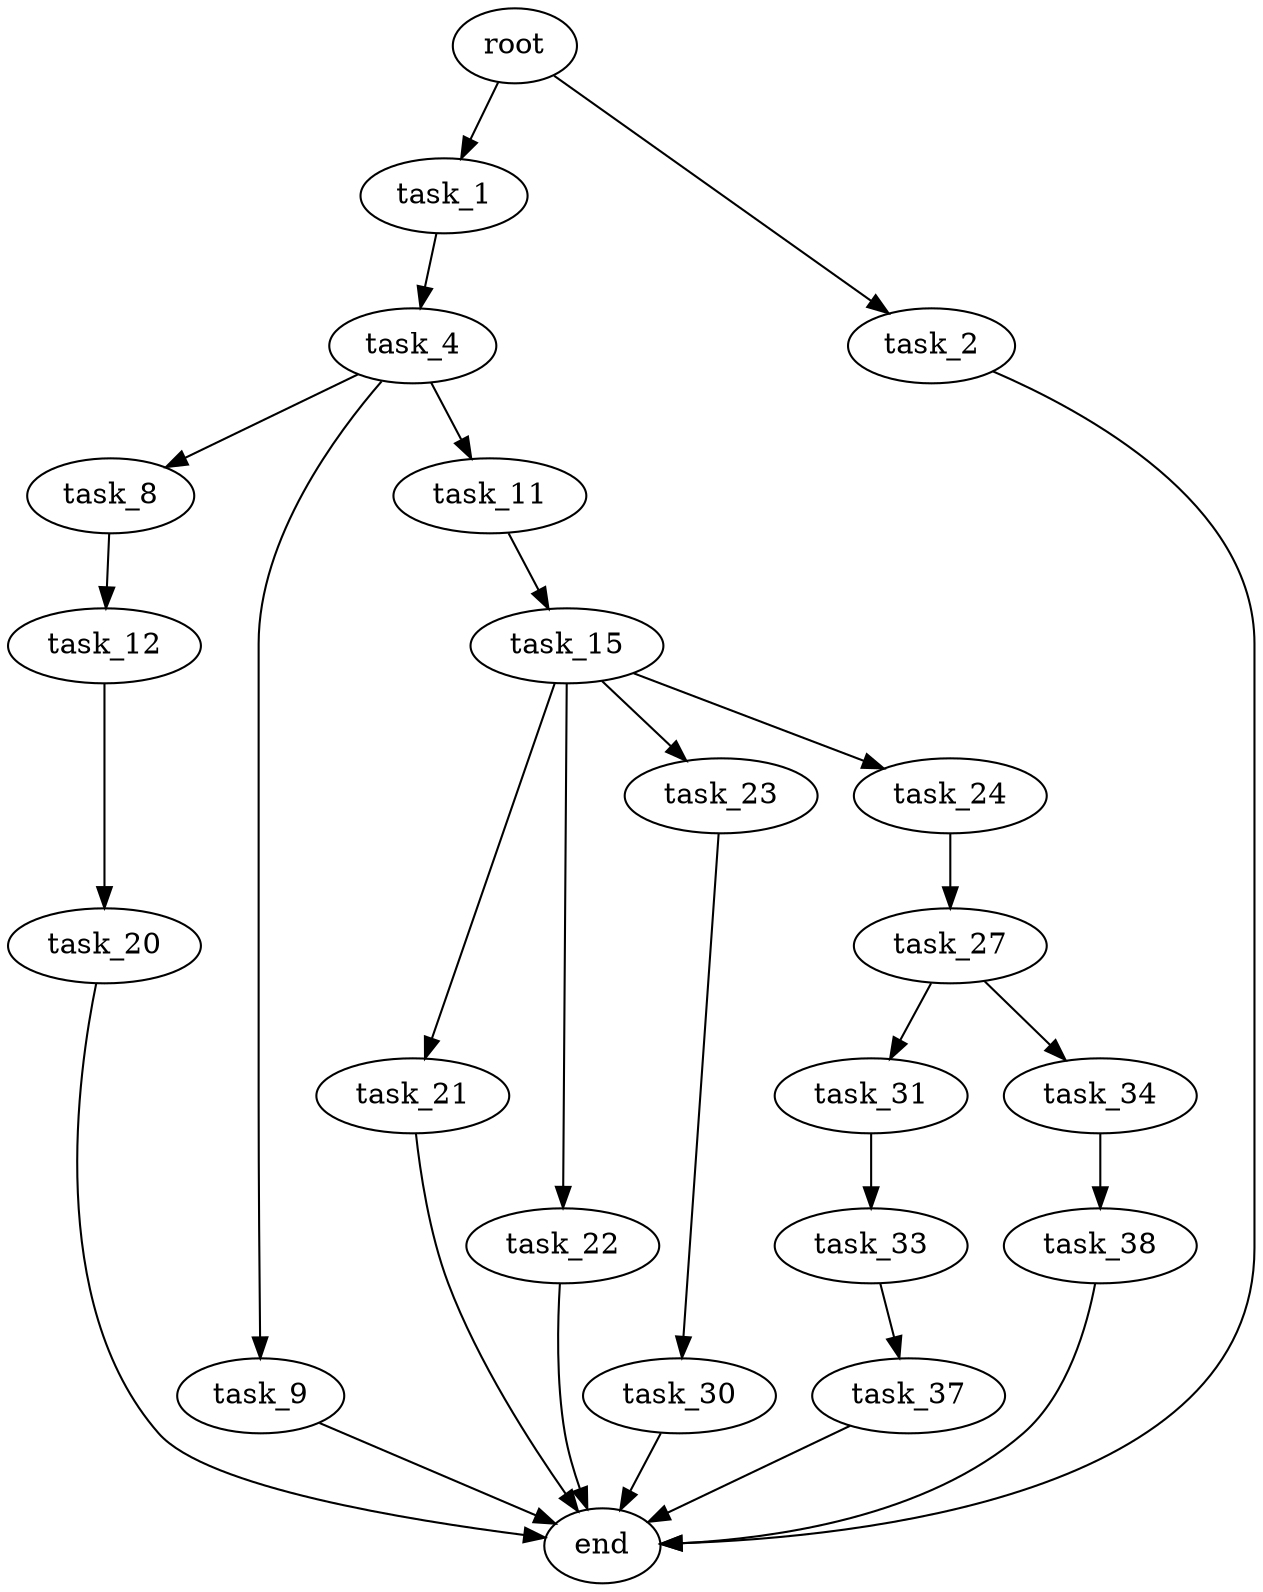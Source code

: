 digraph G {
  root [size="0.000000"];
  task_1 [size="8589934592.000000"];
  task_2 [size="28939610690.000000"];
  task_4 [size="27088010317.000000"];
  task_8 [size="549755813888.000000"];
  task_9 [size="231928233984.000000"];
  task_11 [size="231928233984.000000"];
  task_12 [size="134217728000.000000"];
  task_15 [size="833532425619.000000"];
  task_20 [size="97592351335.000000"];
  task_21 [size="147932895578.000000"];
  task_22 [size="4864408005.000000"];
  task_23 [size="67682507708.000000"];
  task_24 [size="29531417571.000000"];
  task_27 [size="927713689394.000000"];
  task_30 [size="67389000809.000000"];
  task_31 [size="782757789696.000000"];
  task_33 [size="23995473885.000000"];
  task_34 [size="782757789696.000000"];
  task_37 [size="368293445632.000000"];
  task_38 [size="664502011012.000000"];
  end [size="0.000000"];

  root -> task_1 [size="1.000000"];
  root -> task_2 [size="1.000000"];
  task_1 -> task_4 [size="33554432.000000"];
  task_2 -> end [size="1.000000"];
  task_4 -> task_8 [size="536870912.000000"];
  task_4 -> task_9 [size="536870912.000000"];
  task_4 -> task_11 [size="536870912.000000"];
  task_8 -> task_12 [size="536870912.000000"];
  task_9 -> end [size="1.000000"];
  task_11 -> task_15 [size="301989888.000000"];
  task_12 -> task_20 [size="209715200.000000"];
  task_15 -> task_21 [size="679477248.000000"];
  task_15 -> task_22 [size="679477248.000000"];
  task_15 -> task_23 [size="679477248.000000"];
  task_15 -> task_24 [size="679477248.000000"];
  task_20 -> end [size="1.000000"];
  task_21 -> end [size="1.000000"];
  task_22 -> end [size="1.000000"];
  task_23 -> task_30 [size="134217728.000000"];
  task_24 -> task_27 [size="838860800.000000"];
  task_27 -> task_31 [size="679477248.000000"];
  task_27 -> task_34 [size="679477248.000000"];
  task_30 -> end [size="1.000000"];
  task_31 -> task_33 [size="679477248.000000"];
  task_33 -> task_37 [size="679477248.000000"];
  task_34 -> task_38 [size="679477248.000000"];
  task_37 -> end [size="1.000000"];
  task_38 -> end [size="1.000000"];
}
